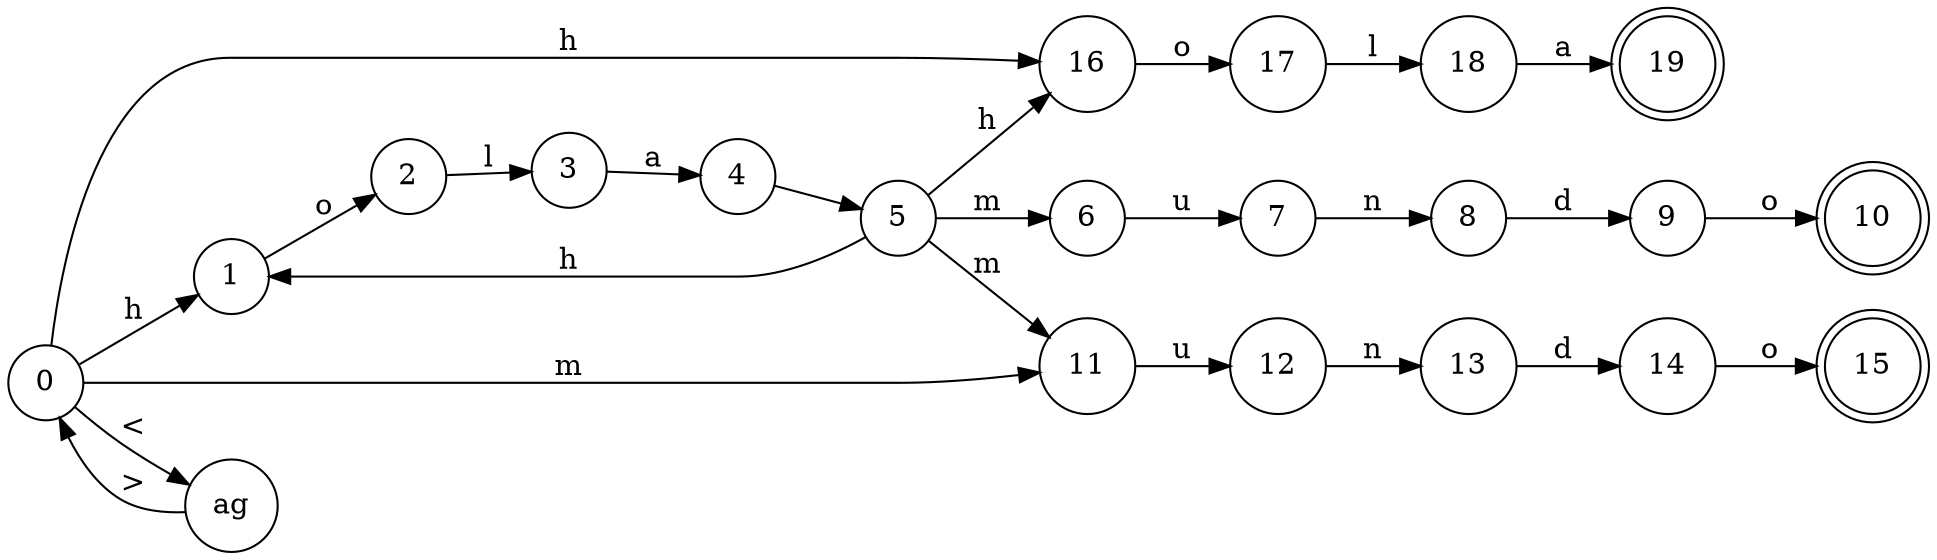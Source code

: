digraph {
rankdir = "LR";
// NODES
node [shape=circle] Node_0[label="0"];
node [shape=circle] Node_1[label="1"];
node [shape=circle] Node_16[label="16"];
node [shape=circle] Nodetag[label="ag"];
node [shape=circle] Node_11[label="11"];
node [shape=circle] Node_2[label="2"];
node [shape=circle] Node_17[label="17"];
node [shape=circle] Node_12[label="12"];
node [shape=circle] Node_3[label="3"];
node [shape=circle] Node_18[label="18"];
node [shape=circle] Node_13[label="13"];
node [shape=circle] Node_4[label="4"];
node [shape=doublecircle] Node_19[label="19"];
node [shape=circle] Node_14[label="14"];
node [shape=circle] Node_5[label="5"];
node [shape=doublecircle] Node_15[label="15"];
node [shape=circle] Node_6[label="6"];
node [shape=circle] Node_7[label="7"];
node [shape=circle] Node_8[label="8"];
node [shape=circle] Node_9[label="9"];
node [shape=doublecircle] Node_10[label="10"];

// TRANSITIONS
Node_0 -> Node_1 [label="h"];
Node_0 -> Node_16 [label="h"];
Node_0 -> Nodetag [label="<"];
Node_0 -> Node_11 [label="m"];
Node_1 -> Node_2 [label="o"];
Node_16 -> Node_17 [label="o"];
Nodetag -> Node_0 [label=">"];
Node_11 -> Node_12 [label="u"];
Node_2 -> Node_3 [label="l"];
Node_17 -> Node_18 [label="l"];
Node_12 -> Node_13 [label="n"];
Node_3 -> Node_4 [label="a"];
Node_18 -> Node_19 [label="a"];
Node_13 -> Node_14 [label="d"];
Node_4 -> Node_5 [label=" "];
Node_14 -> Node_15 [label="o"];
Node_5 -> Node_1 [label="h"];
Node_5 -> Node_16 [label="h"];
Node_5 -> Node_6 [label="m"];
Node_5 -> Node_11 [label="m"];
Node_6 -> Node_7 [label="u"];
Node_7 -> Node_8 [label="n"];
Node_8 -> Node_9 [label="d"];
Node_9 -> Node_10 [label="o"];
}